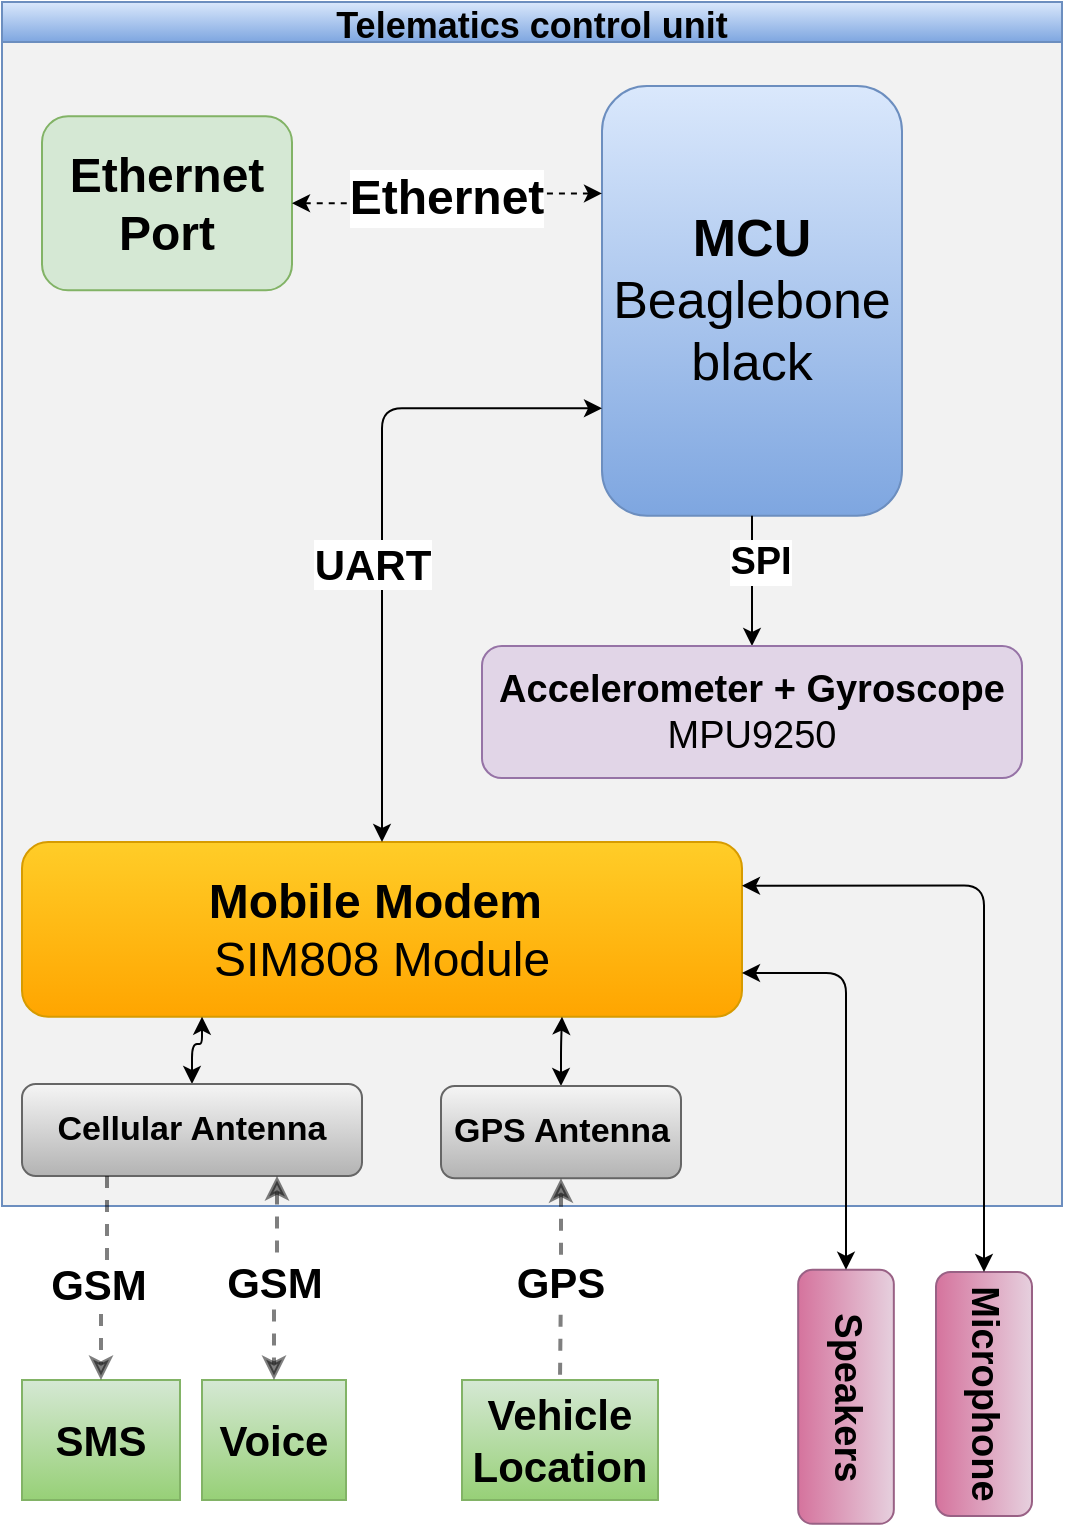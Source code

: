 <mxfile version="13.9.9" type="device"><diagram id="uFpURgP9DnJnhnzAdXED" name="Page-1"><mxGraphModel dx="2076" dy="1214" grid="0" gridSize="10" guides="0" tooltips="1" connect="1" arrows="1" fold="1" page="1" pageScale="1" pageWidth="827" pageHeight="1169" math="0" shadow="0"><root><mxCell id="0"/><mxCell id="1" parent="0"/><mxCell id="QJd2nmLEvbgAy0o2s9K3-156" value="Telematics control unit" style="swimlane;startSize=20;shadow=0;swimlaneFillColor=#F2F2F2;fontStyle=1;fontSize=18;movable=1;gradientColor=#7ea6e0;fillColor=#dae8fc;strokeColor=#6c8ebf;" parent="1" vertex="1"><mxGeometry x="75" y="455" width="530" height="602" as="geometry"><mxRectangle x="70" y="160" width="70" height="23" as="alternateBounds"/></mxGeometry></mxCell><mxCell id="QJd2nmLEvbgAy0o2s9K3-160" value="&lt;font style=&quot;font-size: 26px&quot;&gt;&lt;span style=&quot;font-size: 26px&quot;&gt;MCU&lt;br style=&quot;font-size: 26px&quot;&gt;&lt;span style=&quot;font-weight: 400&quot;&gt;Beaglebone black&lt;/span&gt;&lt;br style=&quot;font-size: 26px&quot;&gt;&lt;/span&gt;&lt;/font&gt;" style="rounded=1;whiteSpace=wrap;html=1;fillColor=#dae8fc;strokeColor=#6c8ebf;fontStyle=1;fontSize=26;gradientColor=#7ea6e0;" parent="QJd2nmLEvbgAy0o2s9K3-156" vertex="1"><mxGeometry x="300" y="42" width="150" height="214.84" as="geometry"/></mxCell><mxCell id="QJd2nmLEvbgAy0o2s9K3-162" value="&lt;font style=&quot;font-size: 24px;&quot;&gt;Mobile Modem&lt;/font&gt;&amp;nbsp;&lt;br style=&quot;font-size: 24px;&quot;&gt;&lt;span style=&quot;font-weight: normal; font-size: 24px;&quot;&gt;SIM808 Module&lt;/span&gt;" style="rounded=1;whiteSpace=wrap;html=1;fillColor=#ffcd28;strokeColor=#d79b00;fontSize=24;fontStyle=1;gradientColor=#ffa500;" parent="QJd2nmLEvbgAy0o2s9K3-156" vertex="1"><mxGeometry x="10" y="420" width="360" height="87.33" as="geometry"/></mxCell><mxCell id="QJd2nmLEvbgAy0o2s9K3-244" style="edgeStyle=orthogonalEdgeStyle;rounded=1;orthogonalLoop=1;jettySize=auto;html=1;entryX=0.75;entryY=1;entryDx=0;entryDy=0;startArrow=classic;startFill=1;fontSize=27;" parent="QJd2nmLEvbgAy0o2s9K3-156" source="QJd2nmLEvbgAy0o2s9K3-164" target="QJd2nmLEvbgAy0o2s9K3-162" edge="1"><mxGeometry relative="1" as="geometry"/></mxCell><mxCell id="QJd2nmLEvbgAy0o2s9K3-164" value="GPS Antenna" style="rounded=1;whiteSpace=wrap;html=1;fillColor=#f5f5f5;strokeColor=#666666;fontSize=17;fontStyle=1;gradientColor=#b3b3b3;" parent="QJd2nmLEvbgAy0o2s9K3-156" vertex="1"><mxGeometry x="219.5" y="542.0" width="120" height="46.16" as="geometry"/></mxCell><mxCell id="QJd2nmLEvbgAy0o2s9K3-165" style="edgeStyle=orthogonalEdgeStyle;rounded=1;orthogonalLoop=1;jettySize=auto;html=1;endArrow=none;endFill=0;strokeWidth=1;fontSize=19;startArrow=classic;startFill=1;exitX=0.5;exitY=0;exitDx=0;exitDy=0;fontStyle=1" parent="QJd2nmLEvbgAy0o2s9K3-156" source="QJd2nmLEvbgAy0o2s9K3-167" target="QJd2nmLEvbgAy0o2s9K3-160" edge="1"><mxGeometry relative="1" as="geometry"/></mxCell><mxCell id="QJd2nmLEvbgAy0o2s9K3-166" value="SPI" style="edgeLabel;html=1;align=center;verticalAlign=middle;resizable=0;points=[];fontSize=19;fontStyle=1" parent="QJd2nmLEvbgAy0o2s9K3-165" vertex="1" connectable="0"><mxGeometry x="0.221" relative="1" as="geometry"><mxPoint x="3.33" y="-2" as="offset"/></mxGeometry></mxCell><mxCell id="QJd2nmLEvbgAy0o2s9K3-167" value="Accelerometer + Gyroscope&lt;br style=&quot;font-size: 19px&quot;&gt;&lt;span style=&quot;font-size: 19px ; font-weight: normal&quot;&gt;MPU9250&lt;/span&gt;" style="rounded=1;whiteSpace=wrap;html=1;fillColor=#e1d5e7;strokeColor=#9673a6;fontStyle=1;fontSize=19;" parent="QJd2nmLEvbgAy0o2s9K3-156" vertex="1"><mxGeometry x="240" y="322" width="270" height="66" as="geometry"/></mxCell><mxCell id="QJd2nmLEvbgAy0o2s9K3-169" value="Ethernet Port" style="rounded=1;whiteSpace=wrap;html=1;fontSize=24;fillColor=#d5e8d4;strokeColor=#82b366;fontStyle=1" parent="QJd2nmLEvbgAy0o2s9K3-156" vertex="1"><mxGeometry x="20" y="57.13" width="125" height="86.99" as="geometry"/></mxCell><mxCell id="QJd2nmLEvbgAy0o2s9K3-170" style="edgeStyle=orthogonalEdgeStyle;rounded=0;orthogonalLoop=1;jettySize=auto;html=1;fontSize=19;startArrow=classic;startFill=1;dashed=1;fontStyle=1;entryX=0;entryY=0.25;entryDx=0;entryDy=0;" parent="QJd2nmLEvbgAy0o2s9K3-156" source="QJd2nmLEvbgAy0o2s9K3-169" target="QJd2nmLEvbgAy0o2s9K3-160" edge="1"><mxGeometry relative="1" as="geometry"><mxPoint x="36.5" y="111.505" as="targetPoint"/></mxGeometry></mxCell><mxCell id="QJd2nmLEvbgAy0o2s9K3-171" value="Ethernet" style="edgeLabel;html=1;align=center;verticalAlign=middle;resizable=0;points=[];fontSize=24;fontStyle=1" parent="QJd2nmLEvbgAy0o2s9K3-170" vertex="1" connectable="0"><mxGeometry x="0.038" y="-2" relative="1" as="geometry"><mxPoint x="-1.5" y="0.1" as="offset"/></mxGeometry></mxCell><mxCell id="QJd2nmLEvbgAy0o2s9K3-172" style="edgeStyle=orthogonalEdgeStyle;rounded=1;orthogonalLoop=1;jettySize=auto;html=1;startArrow=classic;startFill=1;fontStyle=1;entryX=0;entryY=0.75;entryDx=0;entryDy=0;exitX=0.5;exitY=0;exitDx=0;exitDy=0;" parent="QJd2nmLEvbgAy0o2s9K3-156" source="QJd2nmLEvbgAy0o2s9K3-162" target="QJd2nmLEvbgAy0o2s9K3-160" edge="1"><mxGeometry relative="1" as="geometry"><mxPoint x="627" y="219.81" as="targetPoint"/><mxPoint x="903" y="301.057" as="sourcePoint"/></mxGeometry></mxCell><mxCell id="QJd2nmLEvbgAy0o2s9K3-173" value="&lt;font style=&quot;font-size: 21px&quot;&gt;UART&lt;/font&gt;" style="edgeLabel;html=1;align=center;verticalAlign=middle;resizable=0;points=[];fontSize=17;fontStyle=1" parent="QJd2nmLEvbgAy0o2s9K3-172" vertex="1" connectable="0"><mxGeometry x="-0.145" relative="1" as="geometry"><mxPoint x="-5.24" y="-0.04" as="offset"/></mxGeometry></mxCell><mxCell id="QJd2nmLEvbgAy0o2s9K3-247" style="edgeStyle=orthogonalEdgeStyle;rounded=1;orthogonalLoop=1;jettySize=auto;html=1;entryX=0.25;entryY=1;entryDx=0;entryDy=0;startArrow=classic;startFill=1;fontSize=27;" parent="QJd2nmLEvbgAy0o2s9K3-156" source="QJd2nmLEvbgAy0o2s9K3-163" target="QJd2nmLEvbgAy0o2s9K3-162" edge="1"><mxGeometry relative="1" as="geometry"/></mxCell><mxCell id="QJd2nmLEvbgAy0o2s9K3-163" value="Cellular Antenna" style="rounded=1;whiteSpace=wrap;html=1;fillColor=#f5f5f5;strokeColor=#666666;fontSize=17;fontStyle=1;gradientColor=#b3b3b3;" parent="QJd2nmLEvbgAy0o2s9K3-156" vertex="1"><mxGeometry x="10" y="541" width="170" height="45.99" as="geometry"/></mxCell><mxCell id="QJd2nmLEvbgAy0o2s9K3-174" value="Speakers" style="rounded=1;whiteSpace=wrap;html=1;fillColor=#e6d0de;strokeColor=#996185;fontSize=19;fontStyle=1;gradientColor=#d5739d;rotation=90;" parent="1" vertex="1"><mxGeometry x="433.5" y="1128.5" width="127" height="47.83" as="geometry"/></mxCell><mxCell id="QJd2nmLEvbgAy0o2s9K3-175" value="Microphone" style="rounded=1;whiteSpace=wrap;html=1;fillColor=#e6d0de;strokeColor=#996185;fontSize=19;fontStyle=1;gradientColor=#d5739d;rotation=90;" parent="1" vertex="1"><mxGeometry x="505" y="1127" width="122" height="48" as="geometry"/></mxCell><mxCell id="QJd2nmLEvbgAy0o2s9K3-180" value="SMS" style="rounded=0;whiteSpace=wrap;html=1;fontSize=21;align=center;fontStyle=1;fillColor=#d5e8d4;strokeColor=#82b366;gradientColor=#97d077;" parent="1" vertex="1"><mxGeometry x="85" y="1144" width="79" height="60" as="geometry"/></mxCell><mxCell id="QJd2nmLEvbgAy0o2s9K3-181" value="Voice" style="rounded=0;whiteSpace=wrap;html=1;fontSize=21;align=center;fontStyle=1;fillColor=#d5e8d4;strokeColor=#82b366;gradientColor=#97d077;" parent="1" vertex="1"><mxGeometry x="175" y="1144" width="72" height="60" as="geometry"/></mxCell><mxCell id="QJd2nmLEvbgAy0o2s9K3-182" value="Vehicle Location" style="rounded=0;whiteSpace=wrap;html=1;fontSize=21;align=center;fontStyle=1;fillColor=#d5e8d4;strokeColor=#82b366;gradientColor=#97d077;" parent="1" vertex="1"><mxGeometry x="305" y="1144" width="98" height="60" as="geometry"/></mxCell><mxCell id="QJd2nmLEvbgAy0o2s9K3-183" style="edgeStyle=orthogonalEdgeStyle;rounded=0;orthogonalLoop=1;jettySize=auto;html=1;exitX=0.25;exitY=1;exitDx=0;exitDy=0;startArrow=none;startFill=0;endArrow=classic;endFill=1;strokeWidth=2;fontSize=17;entryX=0.5;entryY=0;entryDx=0;entryDy=0;dashed=1;opacity=50;fontStyle=1" parent="1" source="QJd2nmLEvbgAy0o2s9K3-163" target="QJd2nmLEvbgAy0o2s9K3-180" edge="1"><mxGeometry relative="1" as="geometry"><mxPoint x="1017.47" y="951" as="targetPoint"/><mxPoint x="860.47" y="829.585" as="sourcePoint"/></mxGeometry></mxCell><mxCell id="QJd2nmLEvbgAy0o2s9K3-184" value="&lt;font style=&quot;font-size: 21px&quot;&gt;GSM&lt;/font&gt;" style="edgeLabel;html=1;align=center;verticalAlign=middle;resizable=0;points=[];fontSize=17;fontStyle=1" parent="QJd2nmLEvbgAy0o2s9K3-183" vertex="1" connectable="0"><mxGeometry x="0.234" relative="1" as="geometry"><mxPoint x="-1.5" y="-7.99" as="offset"/></mxGeometry></mxCell><mxCell id="QJd2nmLEvbgAy0o2s9K3-185" style="edgeStyle=orthogonalEdgeStyle;rounded=0;orthogonalLoop=1;jettySize=auto;html=1;exitX=0.75;exitY=1;exitDx=0;exitDy=0;strokeWidth=2;startArrow=classic;startFill=1;dashed=1;opacity=50;fontStyle=1" parent="1" source="QJd2nmLEvbgAy0o2s9K3-163" target="QJd2nmLEvbgAy0o2s9K3-181" edge="1"><mxGeometry relative="1" as="geometry"><mxPoint x="860.47" y="800.878" as="sourcePoint"/></mxGeometry></mxCell><mxCell id="QJd2nmLEvbgAy0o2s9K3-186" value="&lt;font style=&quot;font-size: 21px&quot;&gt;GSM&lt;/font&gt;" style="edgeLabel;html=1;align=center;verticalAlign=middle;resizable=0;points=[];fontSize=17;fontStyle=1" parent="QJd2nmLEvbgAy0o2s9K3-185" vertex="1" connectable="0"><mxGeometry x="0.386" relative="1" as="geometry"><mxPoint y="-16.99" as="offset"/></mxGeometry></mxCell><mxCell id="QJd2nmLEvbgAy0o2s9K3-187" style="edgeStyle=orthogonalEdgeStyle;rounded=0;orthogonalLoop=1;jettySize=auto;html=1;startArrow=classic;startFill=1;endArrow=none;endFill=0;strokeWidth=2;fontSize=32;entryX=0.5;entryY=0;entryDx=0;entryDy=0;exitX=0.5;exitY=1;exitDx=0;exitDy=0;dashed=1;opacity=50;fontStyle=1" parent="1" source="QJd2nmLEvbgAy0o2s9K3-164" target="QJd2nmLEvbgAy0o2s9K3-182" edge="1"><mxGeometry relative="1" as="geometry"><mxPoint x="1090.803" y="951.667" as="targetPoint"/><mxPoint x="860.47" y="738.37" as="sourcePoint"/><Array as="points"/></mxGeometry></mxCell><mxCell id="QJd2nmLEvbgAy0o2s9K3-188" value="&lt;font style=&quot;font-size: 21px&quot;&gt;GPS&lt;/font&gt;" style="edgeLabel;html=1;align=center;verticalAlign=middle;resizable=0;points=[];fontSize=17;fontStyle=1" parent="QJd2nmLEvbgAy0o2s9K3-187" vertex="1" connectable="0"><mxGeometry x="0.524" y="5" relative="1" as="geometry"><mxPoint x="-5" y="-24.49" as="offset"/></mxGeometry></mxCell><mxCell id="QJd2nmLEvbgAy0o2s9K3-249" style="edgeStyle=orthogonalEdgeStyle;rounded=1;orthogonalLoop=1;jettySize=auto;html=1;exitX=1;exitY=0.25;exitDx=0;exitDy=0;startArrow=classic;startFill=1;fontSize=27;" parent="1" source="QJd2nmLEvbgAy0o2s9K3-162" target="QJd2nmLEvbgAy0o2s9K3-175" edge="1"><mxGeometry relative="1" as="geometry"/></mxCell><mxCell id="QJd2nmLEvbgAy0o2s9K3-250" style="edgeStyle=orthogonalEdgeStyle;rounded=1;orthogonalLoop=1;jettySize=auto;html=1;exitX=1;exitY=0.75;exitDx=0;exitDy=0;startArrow=classic;startFill=1;fontSize=27;" parent="1" source="QJd2nmLEvbgAy0o2s9K3-162" target="QJd2nmLEvbgAy0o2s9K3-174" edge="1"><mxGeometry relative="1" as="geometry"/></mxCell></root></mxGraphModel></diagram></mxfile>